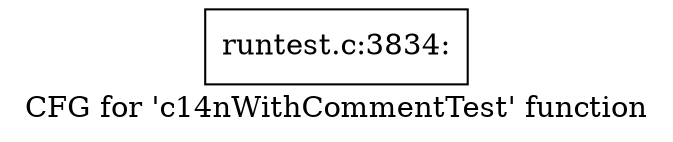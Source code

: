 digraph "CFG for 'c14nWithCommentTest' function" {
	label="CFG for 'c14nWithCommentTest' function";

	Node0x430c660 [shape=record,label="{runtest.c:3834:}"];
}
